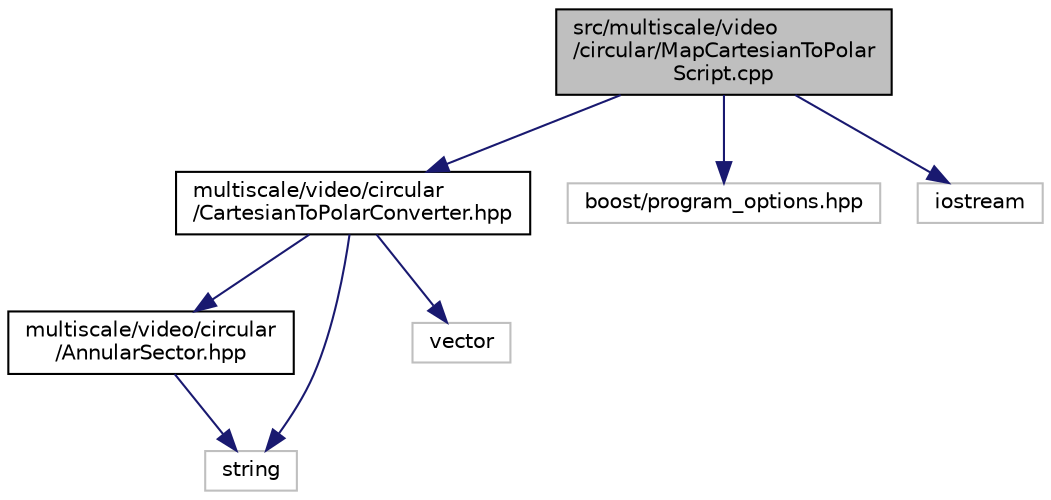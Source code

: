 digraph "src/multiscale/video/circular/MapCartesianToPolarScript.cpp"
{
  edge [fontname="Helvetica",fontsize="10",labelfontname="Helvetica",labelfontsize="10"];
  node [fontname="Helvetica",fontsize="10",shape=record];
  Node1 [label="src/multiscale/video\l/circular/MapCartesianToPolar\lScript.cpp",height=0.2,width=0.4,color="black", fillcolor="grey75", style="filled" fontcolor="black"];
  Node1 -> Node2 [color="midnightblue",fontsize="10",style="solid"];
  Node2 [label="multiscale/video/circular\l/CartesianToPolarConverter.hpp",height=0.2,width=0.4,color="black", fillcolor="white", style="filled",URL="$CartesianToPolarConverter_8hpp.html"];
  Node2 -> Node3 [color="midnightblue",fontsize="10",style="solid"];
  Node3 [label="multiscale/video/circular\l/AnnularSector.hpp",height=0.2,width=0.4,color="black", fillcolor="white", style="filled",URL="$AnnularSector_8hpp.html"];
  Node3 -> Node4 [color="midnightblue",fontsize="10",style="solid"];
  Node4 [label="string",height=0.2,width=0.4,color="grey75", fillcolor="white", style="filled"];
  Node2 -> Node4 [color="midnightblue",fontsize="10",style="solid"];
  Node2 -> Node5 [color="midnightblue",fontsize="10",style="solid"];
  Node5 [label="vector",height=0.2,width=0.4,color="grey75", fillcolor="white", style="filled"];
  Node1 -> Node6 [color="midnightblue",fontsize="10",style="solid"];
  Node6 [label="boost/program_options.hpp",height=0.2,width=0.4,color="grey75", fillcolor="white", style="filled"];
  Node1 -> Node7 [color="midnightblue",fontsize="10",style="solid"];
  Node7 [label="iostream",height=0.2,width=0.4,color="grey75", fillcolor="white", style="filled"];
}
